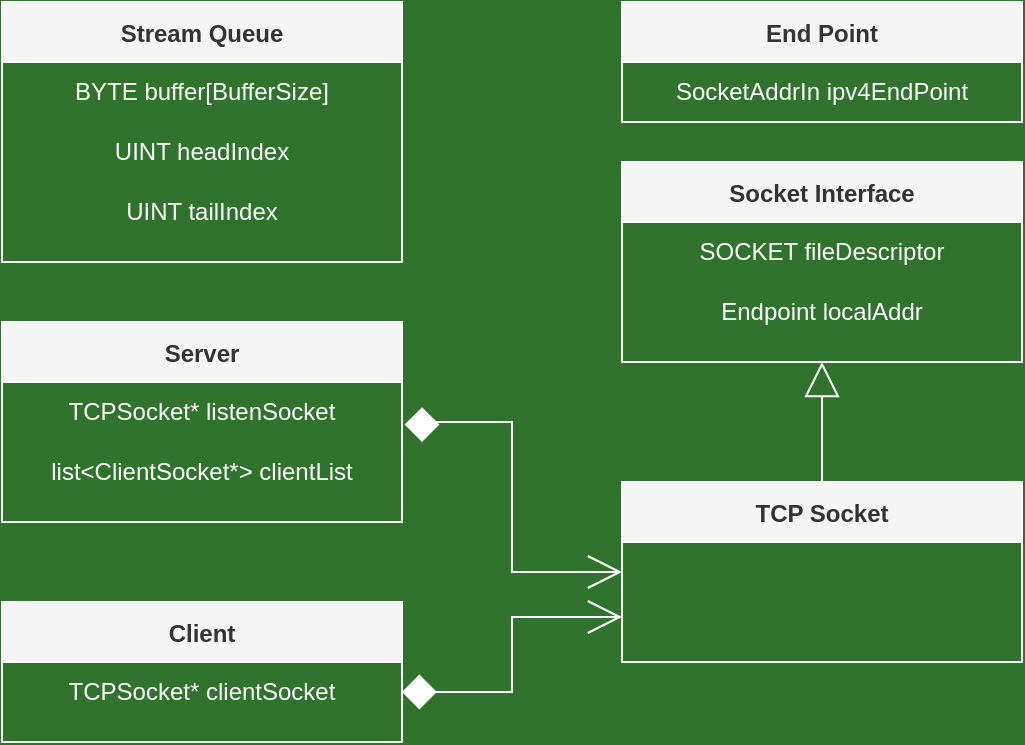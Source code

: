 <mxfile version="18.0.5" type="device"><diagram name="Page-1" id="0783ab3e-0a74-02c8-0abd-f7b4e66b4bec"><mxGraphModel dx="1422" dy="548" grid="1" gridSize="10" guides="1" tooltips="1" connect="1" arrows="1" fold="1" page="1" pageScale="1" pageWidth="850" pageHeight="1100" background="#2F732D" math="0" shadow="0"><root><mxCell id="0"/><mxCell id="1" parent="0"/><mxCell id="jlP1vvGORcMLmM55hvhB-1" value="Stream Queue" style="swimlane;startSize=30;fillColor=#f5f5f5;strokeColor=#FFFFFF;fontColor=#333333;labelBackgroundColor=none;" parent="1" vertex="1"><mxGeometry x="60" y="40" width="200" height="130" as="geometry"/></mxCell><mxCell id="jlP1vvGORcMLmM55hvhB-23" value="BYTE buffer[BufferSize]" style="text;html=1;strokeColor=none;fillColor=none;align=center;verticalAlign=middle;whiteSpace=wrap;rounded=0;fontColor=#FFFFFF;" parent="jlP1vvGORcMLmM55hvhB-1" vertex="1"><mxGeometry y="30" width="200" height="30" as="geometry"/></mxCell><mxCell id="jlP1vvGORcMLmM55hvhB-24" value="UINT headIndex" style="text;html=1;strokeColor=none;fillColor=none;align=center;verticalAlign=middle;whiteSpace=wrap;rounded=0;fontColor=#FFFFFF;" parent="jlP1vvGORcMLmM55hvhB-1" vertex="1"><mxGeometry y="60" width="200" height="30" as="geometry"/></mxCell><mxCell id="jlP1vvGORcMLmM55hvhB-25" value="UINT tailIndex" style="text;html=1;strokeColor=none;fillColor=none;align=center;verticalAlign=middle;whiteSpace=wrap;rounded=0;fontColor=#FFFFFF;labelBackgroundColor=none;labelBorderColor=none;" parent="jlP1vvGORcMLmM55hvhB-1" vertex="1"><mxGeometry y="90" width="200" height="30" as="geometry"/></mxCell><mxCell id="jlP1vvGORcMLmM55hvhB-27" style="edgeStyle=orthogonalEdgeStyle;rounded=0;orthogonalLoop=1;jettySize=auto;html=1;entryX=0;entryY=0.5;entryDx=0;entryDy=0;startArrow=diamond;startFill=1;endArrow=open;endFill=0;startSize=15;endSize=15;targetPerimeterSpacing=0;strokeWidth=1;labelBackgroundColor=#283618;strokeColor=#FFFFFF;fontColor=#FEFAE0;" parent="1" target="jlP1vvGORcMLmM55hvhB-3" edge="1"><mxGeometry relative="1" as="geometry"><mxPoint x="270" y="260" as="sourcePoint"/><Array as="points"><mxPoint x="270" y="250"/><mxPoint x="315" y="250"/><mxPoint x="315" y="325"/></Array></mxGeometry></mxCell><mxCell id="jlP1vvGORcMLmM55hvhB-2" value="Server" style="swimlane;startSize=30;fillColor=#f5f5f5;strokeColor=#FFFFFF;fontColor=#333333;" parent="1" vertex="1"><mxGeometry x="60" y="200" width="200" height="100" as="geometry"/></mxCell><mxCell id="jlP1vvGORcMLmM55hvhB-26" value="TCPSocket* listenSocket" style="text;html=1;strokeColor=none;fillColor=none;align=center;verticalAlign=middle;whiteSpace=wrap;rounded=0;fontColor=#FFFFFF;" parent="jlP1vvGORcMLmM55hvhB-2" vertex="1"><mxGeometry y="30" width="200" height="30" as="geometry"/></mxCell><mxCell id="jlP1vvGORcMLmM55hvhB-28" value="list&amp;lt;ClientSocket*&amp;gt; clientList" style="text;html=1;strokeColor=none;fillColor=none;align=center;verticalAlign=middle;whiteSpace=wrap;rounded=0;fontColor=#FFFFFF;" parent="jlP1vvGORcMLmM55hvhB-2" vertex="1"><mxGeometry y="60" width="200" height="30" as="geometry"/></mxCell><mxCell id="jlP1vvGORcMLmM55hvhB-13" style="edgeStyle=orthogonalEdgeStyle;rounded=0;orthogonalLoop=1;jettySize=auto;html=1;exitX=0.5;exitY=0;exitDx=0;exitDy=0;entryX=0.5;entryY=1;entryDx=0;entryDy=0;strokeWidth=1;startArrow=none;startFill=0;endArrow=block;endFill=0;targetPerimeterSpacing=0;endSize=15;labelBackgroundColor=#283618;strokeColor=#FFFFFF;fontColor=#FEFAE0;" parent="1" source="jlP1vvGORcMLmM55hvhB-3" target="jlP1vvGORcMLmM55hvhB-4" edge="1"><mxGeometry relative="1" as="geometry"/></mxCell><mxCell id="jlP1vvGORcMLmM55hvhB-3" value="TCP Socket" style="swimlane;startSize=30;fillColor=#f5f5f5;strokeColor=#FFFFFF;fontColor=#333333;" parent="1" vertex="1"><mxGeometry x="370" y="280" width="200" height="90" as="geometry"/></mxCell><mxCell id="jlP1vvGORcMLmM55hvhB-4" value="Socket Interface" style="swimlane;startSize=30;fillColor=#f5f5f5;strokeColor=#FFFFFF;fontColor=#333333;" parent="1" vertex="1"><mxGeometry x="370" y="120" width="200" height="100" as="geometry"><mxRectangle x="600" y="30" width="130" height="30" as="alternateBounds"/></mxGeometry></mxCell><mxCell id="jlP1vvGORcMLmM55hvhB-9" value="SOCKET fileDescriptor" style="text;html=1;strokeColor=none;fillColor=none;align=center;verticalAlign=middle;whiteSpace=wrap;rounded=0;fontColor=#FFFFFF;" parent="jlP1vvGORcMLmM55hvhB-4" vertex="1"><mxGeometry y="30" width="200" height="30" as="geometry"/></mxCell><mxCell id="jlP1vvGORcMLmM55hvhB-10" value="Endpoint localAddr" style="text;html=1;strokeColor=none;fillColor=none;align=center;verticalAlign=middle;whiteSpace=wrap;rounded=0;fontColor=#FFFFFF;" parent="jlP1vvGORcMLmM55hvhB-4" vertex="1"><mxGeometry y="60" width="200" height="30" as="geometry"/></mxCell><mxCell id="jlP1vvGORcMLmM55hvhB-5" value="End Point" style="swimlane;startSize=30;fillColor=#f5f5f5;strokeColor=#FFFFFF;fontColor=#333333;" parent="1" vertex="1"><mxGeometry x="370" y="40" width="200" height="60" as="geometry"><mxRectangle x="870" y="70" width="90" height="30" as="alternateBounds"/></mxGeometry></mxCell><mxCell id="jlP1vvGORcMLmM55hvhB-17" value="SocketAddrIn ipv4EndPoint" style="text;html=1;strokeColor=none;fillColor=none;align=center;verticalAlign=middle;whiteSpace=wrap;rounded=0;fontColor=#FFFFFF;" parent="jlP1vvGORcMLmM55hvhB-5" vertex="1"><mxGeometry y="30" width="200" height="30" as="geometry"/></mxCell><mxCell id="jlP1vvGORcMLmM55hvhB-32" style="edgeStyle=orthogonalEdgeStyle;rounded=0;orthogonalLoop=1;jettySize=auto;html=1;exitX=1;exitY=0.5;exitDx=0;exitDy=0;entryX=0;entryY=0.75;entryDx=0;entryDy=0;startArrow=diamond;startFill=1;endArrow=open;endFill=0;startSize=15;endSize=15;targetPerimeterSpacing=0;strokeWidth=1;labelBackgroundColor=#283618;strokeColor=#FFFFFF;fontColor=#FEFAE0;" parent="1" source="jlP1vvGORcMLmM55hvhB-30" target="jlP1vvGORcMLmM55hvhB-3" edge="1"><mxGeometry relative="1" as="geometry"/></mxCell><mxCell id="jlP1vvGORcMLmM55hvhB-29" value="Client" style="swimlane;startSize=30;fillColor=#f5f5f5;strokeColor=#FFFFFF;fontColor=#333333;" parent="1" vertex="1"><mxGeometry x="60" y="340" width="200" height="70" as="geometry"/></mxCell><mxCell id="jlP1vvGORcMLmM55hvhB-30" value="TCPSocket* clientSocket" style="text;html=1;strokeColor=none;fillColor=none;align=center;verticalAlign=middle;whiteSpace=wrap;rounded=0;fontColor=#FFFFFF;" parent="1" vertex="1"><mxGeometry x="60" y="370" width="200" height="30" as="geometry"/></mxCell></root></mxGraphModel></diagram></mxfile>